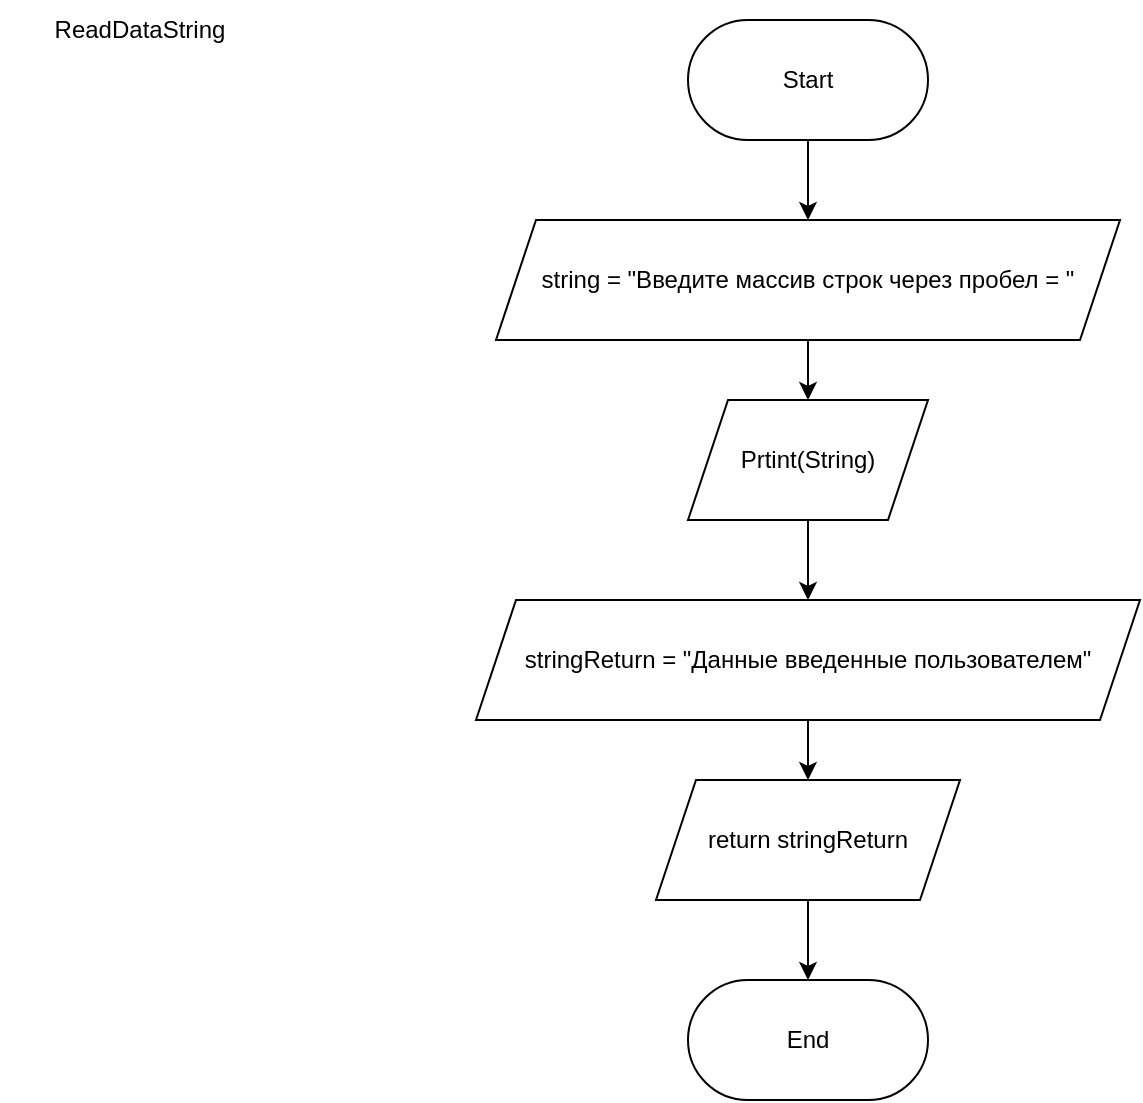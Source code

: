 <mxfile version="20.2.3" type="device" pages="5"><diagram id="2ehubmuyf1yiPcV_wfA7" name="ReadDataString"><mxGraphModel dx="1422" dy="865" grid="1" gridSize="10" guides="1" tooltips="1" connect="1" arrows="1" fold="1" page="1" pageScale="1" pageWidth="827" pageHeight="1169" math="0" shadow="0"><root><mxCell id="0"/><mxCell id="1" parent="0"/><mxCell id="6ZVhEMWPCinedhkWn7bb-5" style="edgeStyle=orthogonalEdgeStyle;rounded=0;orthogonalLoop=1;jettySize=auto;html=1;exitX=0.5;exitY=1;exitDx=0;exitDy=0;entryX=0.5;entryY=0;entryDx=0;entryDy=0;" edge="1" parent="1" source="6ZVhEMWPCinedhkWn7bb-2" target="6ZVhEMWPCinedhkWn7bb-3"><mxGeometry relative="1" as="geometry"/></mxCell><mxCell id="6ZVhEMWPCinedhkWn7bb-2" value="Start" style="rounded=1;whiteSpace=wrap;html=1;arcSize=50;" vertex="1" parent="1"><mxGeometry x="354" y="30" width="120" height="60" as="geometry"/></mxCell><mxCell id="6ZVhEMWPCinedhkWn7bb-7" style="edgeStyle=orthogonalEdgeStyle;rounded=0;orthogonalLoop=1;jettySize=auto;html=1;exitX=0.5;exitY=1;exitDx=0;exitDy=0;entryX=0.5;entryY=0;entryDx=0;entryDy=0;" edge="1" parent="1" source="6ZVhEMWPCinedhkWn7bb-3" target="6ZVhEMWPCinedhkWn7bb-6"><mxGeometry relative="1" as="geometry"/></mxCell><mxCell id="6ZVhEMWPCinedhkWn7bb-3" value="string = &quot;Введите массив строк через пробел = &quot;" style="shape=parallelogram;perimeter=parallelogramPerimeter;whiteSpace=wrap;html=1;fixedSize=1;" vertex="1" parent="1"><mxGeometry x="258" y="130" width="312" height="60" as="geometry"/></mxCell><mxCell id="6ZVhEMWPCinedhkWn7bb-10" style="edgeStyle=orthogonalEdgeStyle;rounded=0;orthogonalLoop=1;jettySize=auto;html=1;exitX=0.5;exitY=1;exitDx=0;exitDy=0;entryX=0.5;entryY=0;entryDx=0;entryDy=0;" edge="1" parent="1" source="6ZVhEMWPCinedhkWn7bb-6" target="6ZVhEMWPCinedhkWn7bb-8"><mxGeometry relative="1" as="geometry"/></mxCell><mxCell id="6ZVhEMWPCinedhkWn7bb-6" value="Prtint(String)" style="shape=parallelogram;perimeter=parallelogramPerimeter;whiteSpace=wrap;html=1;fixedSize=1;" vertex="1" parent="1"><mxGeometry x="354" y="220" width="120" height="60" as="geometry"/></mxCell><mxCell id="6ZVhEMWPCinedhkWn7bb-13" style="edgeStyle=orthogonalEdgeStyle;rounded=0;orthogonalLoop=1;jettySize=auto;html=1;exitX=0.5;exitY=1;exitDx=0;exitDy=0;entryX=0.5;entryY=0;entryDx=0;entryDy=0;" edge="1" parent="1" source="6ZVhEMWPCinedhkWn7bb-8" target="6ZVhEMWPCinedhkWn7bb-11"><mxGeometry relative="1" as="geometry"/></mxCell><mxCell id="6ZVhEMWPCinedhkWn7bb-8" value="stringReturn = &quot;Данные введенные пользователем&quot;" style="shape=parallelogram;perimeter=parallelogramPerimeter;whiteSpace=wrap;html=1;fixedSize=1;" vertex="1" parent="1"><mxGeometry x="248" y="320" width="332" height="60" as="geometry"/></mxCell><mxCell id="6ZVhEMWPCinedhkWn7bb-14" style="edgeStyle=orthogonalEdgeStyle;rounded=0;orthogonalLoop=1;jettySize=auto;html=1;exitX=0.5;exitY=1;exitDx=0;exitDy=0;entryX=0.5;entryY=0;entryDx=0;entryDy=0;" edge="1" parent="1" source="6ZVhEMWPCinedhkWn7bb-11" target="6ZVhEMWPCinedhkWn7bb-12"><mxGeometry relative="1" as="geometry"/></mxCell><mxCell id="6ZVhEMWPCinedhkWn7bb-11" value="return&amp;nbsp;stringReturn" style="shape=parallelogram;perimeter=parallelogramPerimeter;whiteSpace=wrap;html=1;fixedSize=1;" vertex="1" parent="1"><mxGeometry x="338" y="410" width="152" height="60" as="geometry"/></mxCell><mxCell id="6ZVhEMWPCinedhkWn7bb-12" value="End" style="rounded=1;whiteSpace=wrap;html=1;arcSize=50;" vertex="1" parent="1"><mxGeometry x="354" y="510" width="120" height="60" as="geometry"/></mxCell><mxCell id="6ZVhEMWPCinedhkWn7bb-15" value="ReadDataString" style="text;html=1;strokeColor=none;fillColor=none;align=center;verticalAlign=middle;whiteSpace=wrap;rounded=0;" vertex="1" parent="1"><mxGeometry x="10" y="20" width="140" height="30" as="geometry"/></mxCell></root></mxGraphModel></diagram><diagram id="ZYxppBRlNV2jDNwRQQuW" name="ReadDataNumber"><mxGraphModel dx="1422" dy="865" grid="1" gridSize="10" guides="1" tooltips="1" connect="1" arrows="1" fold="1" page="1" pageScale="1" pageWidth="827" pageHeight="1169" math="0" shadow="0"><root><mxCell id="0"/><mxCell id="1" parent="0"/><mxCell id="2V6xYMRZ4DfpL1H70s2Z-1" style="edgeStyle=orthogonalEdgeStyle;rounded=0;orthogonalLoop=1;jettySize=auto;html=1;exitX=0.5;exitY=1;exitDx=0;exitDy=0;entryX=0.5;entryY=0;entryDx=0;entryDy=0;" edge="1" parent="1" source="2V6xYMRZ4DfpL1H70s2Z-2" target="2V6xYMRZ4DfpL1H70s2Z-4"><mxGeometry relative="1" as="geometry"/></mxCell><mxCell id="2V6xYMRZ4DfpL1H70s2Z-2" value="Start" style="rounded=1;whiteSpace=wrap;html=1;arcSize=50;" vertex="1" parent="1"><mxGeometry x="354" y="30" width="120" height="60" as="geometry"/></mxCell><mxCell id="2V6xYMRZ4DfpL1H70s2Z-3" style="edgeStyle=orthogonalEdgeStyle;rounded=0;orthogonalLoop=1;jettySize=auto;html=1;exitX=0.5;exitY=1;exitDx=0;exitDy=0;entryX=0.5;entryY=0;entryDx=0;entryDy=0;" edge="1" parent="1" source="2V6xYMRZ4DfpL1H70s2Z-4" target="2V6xYMRZ4DfpL1H70s2Z-6"><mxGeometry relative="1" as="geometry"/></mxCell><mxCell id="2V6xYMRZ4DfpL1H70s2Z-4" value="string = &quot;Введите количество символов в подстроке = &quot;" style="shape=parallelogram;perimeter=parallelogramPerimeter;whiteSpace=wrap;html=1;fixedSize=1;" vertex="1" parent="1"><mxGeometry x="228" y="130" width="372" height="60" as="geometry"/></mxCell><mxCell id="2V6xYMRZ4DfpL1H70s2Z-5" style="edgeStyle=orthogonalEdgeStyle;rounded=0;orthogonalLoop=1;jettySize=auto;html=1;exitX=0.5;exitY=1;exitDx=0;exitDy=0;entryX=0.5;entryY=0;entryDx=0;entryDy=0;" edge="1" parent="1" source="2V6xYMRZ4DfpL1H70s2Z-6" target="2V6xYMRZ4DfpL1H70s2Z-8"><mxGeometry relative="1" as="geometry"/></mxCell><mxCell id="2V6xYMRZ4DfpL1H70s2Z-6" value="Prtint(String)" style="shape=parallelogram;perimeter=parallelogramPerimeter;whiteSpace=wrap;html=1;fixedSize=1;" vertex="1" parent="1"><mxGeometry x="354" y="220" width="120" height="60" as="geometry"/></mxCell><mxCell id="EXwNQh9Dn9fyaEB69pfT-2" style="edgeStyle=orthogonalEdgeStyle;rounded=0;orthogonalLoop=1;jettySize=auto;html=1;exitX=0.5;exitY=1;exitDx=0;exitDy=0;entryX=0.5;entryY=0;entryDx=0;entryDy=0;" edge="1" parent="1" source="2V6xYMRZ4DfpL1H70s2Z-8" target="EXwNQh9Dn9fyaEB69pfT-1"><mxGeometry relative="1" as="geometry"/></mxCell><mxCell id="2V6xYMRZ4DfpL1H70s2Z-8" value="number&amp;nbsp;= &quot;Данные введенные пользователем&quot;" style="shape=parallelogram;perimeter=parallelogramPerimeter;whiteSpace=wrap;html=1;fixedSize=1;" vertex="1" parent="1"><mxGeometry x="248" y="320" width="332" height="60" as="geometry"/></mxCell><mxCell id="2V6xYMRZ4DfpL1H70s2Z-9" style="edgeStyle=orthogonalEdgeStyle;rounded=0;orthogonalLoop=1;jettySize=auto;html=1;exitX=0.5;exitY=1;exitDx=0;exitDy=0;entryX=0.5;entryY=0;entryDx=0;entryDy=0;" edge="1" parent="1" source="2V6xYMRZ4DfpL1H70s2Z-10" target="2V6xYMRZ4DfpL1H70s2Z-11"><mxGeometry relative="1" as="geometry"/></mxCell><mxCell id="2V6xYMRZ4DfpL1H70s2Z-10" value="return number" style="shape=parallelogram;perimeter=parallelogramPerimeter;whiteSpace=wrap;html=1;fixedSize=1;" vertex="1" parent="1"><mxGeometry x="354" y="530" width="120" height="60" as="geometry"/></mxCell><mxCell id="2V6xYMRZ4DfpL1H70s2Z-11" value="End" style="rounded=1;whiteSpace=wrap;html=1;arcSize=50;" vertex="1" parent="1"><mxGeometry x="354" y="630" width="120" height="60" as="geometry"/></mxCell><mxCell id="2V6xYMRZ4DfpL1H70s2Z-12" value="ReadDataNumber" style="text;html=1;strokeColor=none;fillColor=none;align=center;verticalAlign=middle;whiteSpace=wrap;rounded=0;" vertex="1" parent="1"><mxGeometry x="10" y="20" width="140" height="30" as="geometry"/></mxCell><mxCell id="EXwNQh9Dn9fyaEB69pfT-3" style="edgeStyle=orthogonalEdgeStyle;rounded=0;orthogonalLoop=1;jettySize=auto;html=1;exitX=0.5;exitY=1;exitDx=0;exitDy=0;entryX=0.5;entryY=0;entryDx=0;entryDy=0;" edge="1" parent="1" source="EXwNQh9Dn9fyaEB69pfT-1" target="2V6xYMRZ4DfpL1H70s2Z-10"><mxGeometry relative="1" as="geometry"/></mxCell><mxCell id="EXwNQh9Dn9fyaEB69pfT-1" value="number = принятая строка переводится в число (int.Parse)" style="rounded=0;whiteSpace=wrap;html=1;" vertex="1" parent="1"><mxGeometry x="238" y="420" width="352" height="60" as="geometry"/></mxCell></root></mxGraphModel></diagram><diagram id="Cr9dTnis6vCwBcCzPnm7" name="SortArrayMaxThreeSymbols"><mxGraphModel dx="1422" dy="865" grid="1" gridSize="10" guides="1" tooltips="1" connect="1" arrows="1" fold="1" page="1" pageScale="1" pageWidth="827" pageHeight="1169" math="0" shadow="0"><root><mxCell id="0"/><mxCell id="1" parent="0"/><mxCell id="qRvy6d9sxB0YukYY9PgO-1" value="SortArrayMaxCountSymbols" style="text;html=1;strokeColor=none;fillColor=none;align=center;verticalAlign=middle;whiteSpace=wrap;rounded=0;" vertex="1" parent="1"><mxGeometry x="20" y="10" width="190" height="30" as="geometry"/></mxCell><mxCell id="qRvy6d9sxB0YukYY9PgO-4" style="edgeStyle=orthogonalEdgeStyle;rounded=0;orthogonalLoop=1;jettySize=auto;html=1;exitX=0.5;exitY=1;exitDx=0;exitDy=0;entryX=0.5;entryY=0;entryDx=0;entryDy=0;" edge="1" parent="1" source="qRvy6d9sxB0YukYY9PgO-2" target="qRvy6d9sxB0YukYY9PgO-3"><mxGeometry relative="1" as="geometry"/></mxCell><mxCell id="qRvy6d9sxB0YukYY9PgO-2" value="Start" style="rounded=1;whiteSpace=wrap;html=1;arcSize=50;" vertex="1" parent="1"><mxGeometry x="354" y="30" width="120" height="60" as="geometry"/></mxCell><mxCell id="qRvy6d9sxB0YukYY9PgO-6" style="edgeStyle=orthogonalEdgeStyle;rounded=0;orthogonalLoop=1;jettySize=auto;html=1;exitX=0.5;exitY=1;exitDx=0;exitDy=0;entryX=0.5;entryY=0;entryDx=0;entryDy=0;" edge="1" parent="1" source="qRvy6d9sxB0YukYY9PgO-3" target="qRvy6d9sxB0YukYY9PgO-5"><mxGeometry relative="1" as="geometry"/></mxCell><mxCell id="qRvy6d9sxB0YukYY9PgO-3" value="array = массив строк&lt;br&gt;substringNumber = количество символов в подстроках" style="shape=parallelogram;perimeter=parallelogramPerimeter;whiteSpace=wrap;html=1;fixedSize=1;" vertex="1" parent="1"><mxGeometry x="238" y="120" width="352" height="60" as="geometry"/></mxCell><mxCell id="qRvy6d9sxB0YukYY9PgO-8" style="edgeStyle=orthogonalEdgeStyle;rounded=0;orthogonalLoop=1;jettySize=auto;html=1;exitX=0.5;exitY=1;exitDx=0;exitDy=0;entryX=0.5;entryY=0;entryDx=0;entryDy=0;" edge="1" parent="1" source="qRvy6d9sxB0YukYY9PgO-5" target="qRvy6d9sxB0YukYY9PgO-7"><mxGeometry relative="1" as="geometry"/></mxCell><mxCell id="qRvy6d9sxB0YukYY9PgO-5" value="count = 0&lt;br&gt;sortedArray = array.Length" style="rounded=0;whiteSpace=wrap;html=1;" vertex="1" parent="1"><mxGeometry x="328" y="210" width="172" height="60" as="geometry"/></mxCell><mxCell id="qRvy6d9sxB0YukYY9PgO-11" style="edgeStyle=orthogonalEdgeStyle;rounded=0;orthogonalLoop=1;jettySize=auto;html=1;exitX=0.5;exitY=1;exitDx=0;exitDy=0;entryX=0.5;entryY=0;entryDx=0;entryDy=0;" edge="1" parent="1" source="qRvy6d9sxB0YukYY9PgO-7" target="qRvy6d9sxB0YukYY9PgO-9"><mxGeometry relative="1" as="geometry"/></mxCell><mxCell id="qRvy6d9sxB0YukYY9PgO-21" style="edgeStyle=orthogonalEdgeStyle;rounded=0;orthogonalLoop=1;jettySize=auto;html=1;exitX=1;exitY=0.5;exitDx=0;exitDy=0;entryX=0.5;entryY=0;entryDx=0;entryDy=0;" edge="1" parent="1" source="qRvy6d9sxB0YukYY9PgO-7" target="qRvy6d9sxB0YukYY9PgO-20"><mxGeometry relative="1" as="geometry"><Array as="points"><mxPoint x="578" y="360"/><mxPoint x="578" y="670"/><mxPoint x="414" y="670"/></Array></mxGeometry></mxCell><mxCell id="qRvy6d9sxB0YukYY9PgO-7" value="Это не последний элемент массива array?" style="rhombus;whiteSpace=wrap;html=1;" vertex="1" parent="1"><mxGeometry x="270" y="300" width="288" height="120" as="geometry"/></mxCell><mxCell id="qRvy6d9sxB0YukYY9PgO-13" style="edgeStyle=orthogonalEdgeStyle;rounded=0;orthogonalLoop=1;jettySize=auto;html=1;exitX=0.5;exitY=1;exitDx=0;exitDy=0;entryX=0.5;entryY=0;entryDx=0;entryDy=0;" edge="1" parent="1" source="qRvy6d9sxB0YukYY9PgO-9" target="qRvy6d9sxB0YukYY9PgO-12"><mxGeometry relative="1" as="geometry"/></mxCell><mxCell id="qRvy6d9sxB0YukYY9PgO-15" style="edgeStyle=orthogonalEdgeStyle;rounded=0;orthogonalLoop=1;jettySize=auto;html=1;exitX=0;exitY=0.5;exitDx=0;exitDy=0;entryX=0;entryY=0.5;entryDx=0;entryDy=0;" edge="1" parent="1" source="qRvy6d9sxB0YukYY9PgO-9" target="qRvy6d9sxB0YukYY9PgO-7"><mxGeometry relative="1" as="geometry"/></mxCell><mxCell id="qRvy6d9sxB0YukYY9PgO-9" value="array[i] &amp;lt;= substringNumber?" style="rhombus;whiteSpace=wrap;html=1;" vertex="1" parent="1"><mxGeometry x="311" y="470" width="206" height="80" as="geometry"/></mxCell><mxCell id="qRvy6d9sxB0YukYY9PgO-14" style="edgeStyle=orthogonalEdgeStyle;rounded=0;orthogonalLoop=1;jettySize=auto;html=1;exitX=0;exitY=0.5;exitDx=0;exitDy=0;entryX=0;entryY=0.5;entryDx=0;entryDy=0;" edge="1" parent="1" source="qRvy6d9sxB0YukYY9PgO-12" target="qRvy6d9sxB0YukYY9PgO-7"><mxGeometry relative="1" as="geometry"/></mxCell><mxCell id="qRvy6d9sxB0YukYY9PgO-12" value="sortedArray[count] = array[i]&lt;br&gt;count = count + 1" style="rounded=0;whiteSpace=wrap;html=1;" vertex="1" parent="1"><mxGeometry x="288" y="585" width="252" height="60" as="geometry"/></mxCell><mxCell id="qRvy6d9sxB0YukYY9PgO-16" value="NO" style="text;html=1;align=center;verticalAlign=middle;resizable=0;points=[];autosize=1;strokeColor=none;fillColor=none;" vertex="1" parent="1"><mxGeometry x="260" y="475" width="40" height="30" as="geometry"/></mxCell><mxCell id="qRvy6d9sxB0YukYY9PgO-17" value="YES" style="text;html=1;align=center;verticalAlign=middle;resizable=0;points=[];autosize=1;strokeColor=none;fillColor=none;" vertex="1" parent="1"><mxGeometry x="420" y="550" width="50" height="30" as="geometry"/></mxCell><mxCell id="qRvy6d9sxB0YukYY9PgO-18" value="YES" style="text;html=1;align=center;verticalAlign=middle;resizable=0;points=[];autosize=1;strokeColor=none;fillColor=none;" vertex="1" parent="1"><mxGeometry x="424" y="430" width="50" height="30" as="geometry"/></mxCell><mxCell id="qRvy6d9sxB0YukYY9PgO-19" value="NO" style="text;html=1;align=center;verticalAlign=middle;resizable=0;points=[];autosize=1;strokeColor=none;fillColor=none;" vertex="1" parent="1"><mxGeometry x="558" y="320" width="40" height="30" as="geometry"/></mxCell><mxCell id="qRvy6d9sxB0YukYY9PgO-23" style="edgeStyle=orthogonalEdgeStyle;rounded=0;orthogonalLoop=1;jettySize=auto;html=1;exitX=0.5;exitY=1;exitDx=0;exitDy=0;entryX=0.5;entryY=0;entryDx=0;entryDy=0;" edge="1" parent="1" source="qRvy6d9sxB0YukYY9PgO-20" target="qRvy6d9sxB0YukYY9PgO-22"><mxGeometry relative="1" as="geometry"/></mxCell><mxCell id="qRvy6d9sxB0YukYY9PgO-20" value="return (sortedArray, count)" style="shape=parallelogram;perimeter=parallelogramPerimeter;whiteSpace=wrap;html=1;fixedSize=1;" vertex="1" parent="1"><mxGeometry x="318" y="700" width="192" height="60" as="geometry"/></mxCell><mxCell id="qRvy6d9sxB0YukYY9PgO-22" value="End" style="rounded=1;whiteSpace=wrap;html=1;arcSize=50;" vertex="1" parent="1"><mxGeometry x="354" y="800" width="120" height="60" as="geometry"/></mxCell></root></mxGraphModel></diagram><diagram id="qd4rDRK7zdBgo-ZaixZk" name="CreateFinalArray"><mxGraphModel dx="1422" dy="865" grid="1" gridSize="10" guides="1" tooltips="1" connect="1" arrows="1" fold="1" page="1" pageScale="1" pageWidth="827" pageHeight="1169" math="0" shadow="0"><root><mxCell id="0"/><mxCell id="1" parent="0"/><mxCell id="KoW4ll6V-y8TP5X_vKzO-1" value="CreateFinalArray" style="text;html=1;align=center;verticalAlign=middle;resizable=0;points=[];autosize=1;strokeColor=none;fillColor=none;" vertex="1" parent="1"><mxGeometry x="20" y="20" width="110" height="30" as="geometry"/></mxCell><mxCell id="rAmYgy4V3zFBU90nYASy-1" style="edgeStyle=orthogonalEdgeStyle;rounded=0;orthogonalLoop=1;jettySize=auto;html=1;exitX=0.5;exitY=1;exitDx=0;exitDy=0;entryX=0.5;entryY=0;entryDx=0;entryDy=0;" edge="1" parent="1" source="rAmYgy4V3zFBU90nYASy-2" target="rAmYgy4V3zFBU90nYASy-4"><mxGeometry relative="1" as="geometry"/></mxCell><mxCell id="rAmYgy4V3zFBU90nYASy-2" value="Start" style="rounded=1;whiteSpace=wrap;html=1;arcSize=50;" vertex="1" parent="1"><mxGeometry x="354" y="30" width="120" height="60" as="geometry"/></mxCell><mxCell id="rAmYgy4V3zFBU90nYASy-3" style="edgeStyle=orthogonalEdgeStyle;rounded=0;orthogonalLoop=1;jettySize=auto;html=1;exitX=0.5;exitY=1;exitDx=0;exitDy=0;entryX=0.5;entryY=0;entryDx=0;entryDy=0;" edge="1" parent="1" source="rAmYgy4V3zFBU90nYASy-4" target="rAmYgy4V3zFBU90nYASy-6"><mxGeometry relative="1" as="geometry"/></mxCell><mxCell id="rAmYgy4V3zFBU90nYASy-4" value="array = массив строк&lt;br&gt;index = количество элементов массива" style="shape=parallelogram;perimeter=parallelogramPerimeter;whiteSpace=wrap;html=1;fixedSize=1;" vertex="1" parent="1"><mxGeometry x="238" y="120" width="352" height="60" as="geometry"/></mxCell><mxCell id="rAmYgy4V3zFBU90nYASy-5" style="edgeStyle=orthogonalEdgeStyle;rounded=0;orthogonalLoop=1;jettySize=auto;html=1;exitX=0.5;exitY=1;exitDx=0;exitDy=0;entryX=0.5;entryY=0;entryDx=0;entryDy=0;" edge="1" parent="1" source="rAmYgy4V3zFBU90nYASy-6" target="rAmYgy4V3zFBU90nYASy-9"><mxGeometry relative="1" as="geometry"/></mxCell><mxCell id="rAmYgy4V3zFBU90nYASy-6" value="count = 0&lt;br&gt;finalArray = index" style="rounded=0;whiteSpace=wrap;html=1;" vertex="1" parent="1"><mxGeometry x="328" y="210" width="172" height="60" as="geometry"/></mxCell><mxCell id="rAmYgy4V3zFBU90nYASy-7" style="edgeStyle=orthogonalEdgeStyle;rounded=0;orthogonalLoop=1;jettySize=auto;html=1;exitX=0.5;exitY=1;exitDx=0;exitDy=0;entryX=0.5;entryY=0;entryDx=0;entryDy=0;" edge="1" parent="1" source="rAmYgy4V3zFBU90nYASy-9" target="rAmYgy4V3zFBU90nYASy-12"><mxGeometry relative="1" as="geometry"/></mxCell><mxCell id="rAmYgy4V3zFBU90nYASy-8" style="edgeStyle=orthogonalEdgeStyle;rounded=0;orthogonalLoop=1;jettySize=auto;html=1;exitX=1;exitY=0.5;exitDx=0;exitDy=0;entryX=0.5;entryY=0;entryDx=0;entryDy=0;" edge="1" parent="1" source="rAmYgy4V3zFBU90nYASy-9" target="rAmYgy4V3zFBU90nYASy-20"><mxGeometry relative="1" as="geometry"><Array as="points"><mxPoint x="578" y="360"/><mxPoint x="578" y="670"/><mxPoint x="414" y="670"/></Array></mxGeometry></mxCell><mxCell id="rAmYgy4V3zFBU90nYASy-9" value="Это не последний элемент массива array?" style="rhombus;whiteSpace=wrap;html=1;" vertex="1" parent="1"><mxGeometry x="270" y="300" width="288" height="120" as="geometry"/></mxCell><mxCell id="rAmYgy4V3zFBU90nYASy-10" style="edgeStyle=orthogonalEdgeStyle;rounded=0;orthogonalLoop=1;jettySize=auto;html=1;exitX=0.5;exitY=1;exitDx=0;exitDy=0;entryX=0.5;entryY=0;entryDx=0;entryDy=0;" edge="1" parent="1" source="rAmYgy4V3zFBU90nYASy-12" target="rAmYgy4V3zFBU90nYASy-14"><mxGeometry relative="1" as="geometry"/></mxCell><mxCell id="rAmYgy4V3zFBU90nYASy-11" style="edgeStyle=orthogonalEdgeStyle;rounded=0;orthogonalLoop=1;jettySize=auto;html=1;exitX=0;exitY=0.5;exitDx=0;exitDy=0;entryX=0;entryY=0.5;entryDx=0;entryDy=0;" edge="1" parent="1" source="rAmYgy4V3zFBU90nYASy-12" target="rAmYgy4V3zFBU90nYASy-9"><mxGeometry relative="1" as="geometry"/></mxCell><mxCell id="rAmYgy4V3zFBU90nYASy-12" value="array[i] != null?" style="rhombus;whiteSpace=wrap;html=1;" vertex="1" parent="1"><mxGeometry x="311" y="470" width="206" height="80" as="geometry"/></mxCell><mxCell id="rAmYgy4V3zFBU90nYASy-13" style="edgeStyle=orthogonalEdgeStyle;rounded=0;orthogonalLoop=1;jettySize=auto;html=1;exitX=0;exitY=0.5;exitDx=0;exitDy=0;entryX=0;entryY=0.5;entryDx=0;entryDy=0;" edge="1" parent="1" source="rAmYgy4V3zFBU90nYASy-14" target="rAmYgy4V3zFBU90nYASy-9"><mxGeometry relative="1" as="geometry"/></mxCell><mxCell id="rAmYgy4V3zFBU90nYASy-14" value="finalArray[count] = array[i]&lt;br&gt;count = count + 1" style="rounded=0;whiteSpace=wrap;html=1;" vertex="1" parent="1"><mxGeometry x="288" y="585" width="252" height="60" as="geometry"/></mxCell><mxCell id="rAmYgy4V3zFBU90nYASy-15" value="NO" style="text;html=1;align=center;verticalAlign=middle;resizable=0;points=[];autosize=1;strokeColor=none;fillColor=none;" vertex="1" parent="1"><mxGeometry x="260" y="475" width="40" height="30" as="geometry"/></mxCell><mxCell id="rAmYgy4V3zFBU90nYASy-16" value="YES" style="text;html=1;align=center;verticalAlign=middle;resizable=0;points=[];autosize=1;strokeColor=none;fillColor=none;" vertex="1" parent="1"><mxGeometry x="420" y="550" width="50" height="30" as="geometry"/></mxCell><mxCell id="rAmYgy4V3zFBU90nYASy-17" value="YES" style="text;html=1;align=center;verticalAlign=middle;resizable=0;points=[];autosize=1;strokeColor=none;fillColor=none;" vertex="1" parent="1"><mxGeometry x="424" y="430" width="50" height="30" as="geometry"/></mxCell><mxCell id="rAmYgy4V3zFBU90nYASy-18" value="NO" style="text;html=1;align=center;verticalAlign=middle;resizable=0;points=[];autosize=1;strokeColor=none;fillColor=none;" vertex="1" parent="1"><mxGeometry x="558" y="320" width="40" height="30" as="geometry"/></mxCell><mxCell id="rAmYgy4V3zFBU90nYASy-19" style="edgeStyle=orthogonalEdgeStyle;rounded=0;orthogonalLoop=1;jettySize=auto;html=1;exitX=0.5;exitY=1;exitDx=0;exitDy=0;entryX=0.5;entryY=0;entryDx=0;entryDy=0;" edge="1" parent="1" source="rAmYgy4V3zFBU90nYASy-20" target="rAmYgy4V3zFBU90nYASy-21"><mxGeometry relative="1" as="geometry"/></mxCell><mxCell id="rAmYgy4V3zFBU90nYASy-20" value="return finalArray" style="shape=parallelogram;perimeter=parallelogramPerimeter;whiteSpace=wrap;html=1;fixedSize=1;" vertex="1" parent="1"><mxGeometry x="348" y="700" width="132" height="60" as="geometry"/></mxCell><mxCell id="rAmYgy4V3zFBU90nYASy-21" value="End" style="rounded=1;whiteSpace=wrap;html=1;arcSize=50;" vertex="1" parent="1"><mxGeometry x="354" y="800" width="120" height="60" as="geometry"/></mxCell></root></mxGraphModel></diagram><diagram id="hCP8-iQA8SeV0iP-a77b" name="PrintArray"><mxGraphModel dx="1422" dy="865" grid="1" gridSize="10" guides="1" tooltips="1" connect="1" arrows="1" fold="1" page="1" pageScale="1" pageWidth="827" pageHeight="1169" math="0" shadow="0"><root><mxCell id="0"/><mxCell id="1" parent="0"/><mxCell id="MtbD2wX8WFk5q7Hh_ZQE-1" value="PrintArray" style="text;html=1;align=center;verticalAlign=middle;resizable=0;points=[];autosize=1;strokeColor=none;fillColor=none;" vertex="1" parent="1"><mxGeometry x="20" y="20" width="80" height="30" as="geometry"/></mxCell><mxCell id="MtbD2wX8WFk5q7Hh_ZQE-10" style="edgeStyle=orthogonalEdgeStyle;rounded=0;orthogonalLoop=1;jettySize=auto;html=1;exitX=0.5;exitY=1;exitDx=0;exitDy=0;" edge="1" parent="1" source="MtbD2wX8WFk5q7Hh_ZQE-2" target="MtbD2wX8WFk5q7Hh_ZQE-3"><mxGeometry relative="1" as="geometry"/></mxCell><mxCell id="MtbD2wX8WFk5q7Hh_ZQE-2" value="Start" style="rounded=1;whiteSpace=wrap;html=1;arcSize=50;" vertex="1" parent="1"><mxGeometry x="354" y="40" width="120" height="60" as="geometry"/></mxCell><mxCell id="MtbD2wX8WFk5q7Hh_ZQE-11" style="edgeStyle=orthogonalEdgeStyle;rounded=0;orthogonalLoop=1;jettySize=auto;html=1;exitX=0.5;exitY=1;exitDx=0;exitDy=0;entryX=0.5;entryY=0;entryDx=0;entryDy=0;" edge="1" parent="1" source="MtbD2wX8WFk5q7Hh_ZQE-3" target="MtbD2wX8WFk5q7Hh_ZQE-4"><mxGeometry relative="1" as="geometry"/></mxCell><mxCell id="MtbD2wX8WFk5q7Hh_ZQE-3" value="array = &quot;Массив строк&quot;" style="shape=parallelogram;perimeter=parallelogramPerimeter;whiteSpace=wrap;html=1;fixedSize=1;" vertex="1" parent="1"><mxGeometry x="308" y="120" width="212" height="60" as="geometry"/></mxCell><mxCell id="MtbD2wX8WFk5q7Hh_ZQE-12" style="edgeStyle=orthogonalEdgeStyle;rounded=0;orthogonalLoop=1;jettySize=auto;html=1;exitX=0.5;exitY=1;exitDx=0;exitDy=0;entryX=0.5;entryY=0;entryDx=0;entryDy=0;" edge="1" parent="1" source="MtbD2wX8WFk5q7Hh_ZQE-4" target="MtbD2wX8WFk5q7Hh_ZQE-5"><mxGeometry relative="1" as="geometry"/></mxCell><mxCell id="MtbD2wX8WFk5q7Hh_ZQE-4" value="Print(&quot;[&quot;)" style="shape=parallelogram;perimeter=parallelogramPerimeter;whiteSpace=wrap;html=1;fixedSize=1;" vertex="1" parent="1"><mxGeometry x="354" y="200" width="120" height="60" as="geometry"/></mxCell><mxCell id="MtbD2wX8WFk5q7Hh_ZQE-13" style="edgeStyle=orthogonalEdgeStyle;rounded=0;orthogonalLoop=1;jettySize=auto;html=1;exitX=0.5;exitY=1;exitDx=0;exitDy=0;entryX=0.5;entryY=0;entryDx=0;entryDy=0;" edge="1" parent="1" source="MtbD2wX8WFk5q7Hh_ZQE-5" target="MtbD2wX8WFk5q7Hh_ZQE-6"><mxGeometry relative="1" as="geometry"/></mxCell><mxCell id="MtbD2wX8WFk5q7Hh_ZQE-19" style="edgeStyle=orthogonalEdgeStyle;rounded=0;orthogonalLoop=1;jettySize=auto;html=1;exitX=1;exitY=0.5;exitDx=0;exitDy=0;entryX=0.5;entryY=0;entryDx=0;entryDy=0;" edge="1" parent="1" source="MtbD2wX8WFk5q7Hh_ZQE-5" target="MtbD2wX8WFk5q7Hh_ZQE-7"><mxGeometry relative="1" as="geometry"><Array as="points"><mxPoint x="620" y="330"/><mxPoint x="620" y="480"/><mxPoint x="414" y="480"/></Array></mxGeometry></mxCell><mxCell id="MtbD2wX8WFk5q7Hh_ZQE-5" value="Это не предоследний элемент массива stringArray?" style="rhombus;whiteSpace=wrap;html=1;" vertex="1" parent="1"><mxGeometry x="218" y="290" width="392" height="80" as="geometry"/></mxCell><mxCell id="MtbD2wX8WFk5q7Hh_ZQE-20" style="edgeStyle=orthogonalEdgeStyle;rounded=0;orthogonalLoop=1;jettySize=auto;html=1;exitX=0;exitY=0.5;exitDx=0;exitDy=0;entryX=0;entryY=0.5;entryDx=0;entryDy=0;" edge="1" parent="1" source="MtbD2wX8WFk5q7Hh_ZQE-6" target="MtbD2wX8WFk5q7Hh_ZQE-5"><mxGeometry relative="1" as="geometry"><Array as="points"><mxPoint x="190" y="430"/><mxPoint x="190" y="330"/></Array></mxGeometry></mxCell><mxCell id="MtbD2wX8WFk5q7Hh_ZQE-6" value="Print(array[i] + &quot;, &quot;)" style="shape=parallelogram;perimeter=parallelogramPerimeter;whiteSpace=wrap;html=1;fixedSize=1;" vertex="1" parent="1"><mxGeometry x="338" y="400" width="152" height="60" as="geometry"/></mxCell><mxCell id="MtbD2wX8WFk5q7Hh_ZQE-16" style="edgeStyle=orthogonalEdgeStyle;rounded=0;orthogonalLoop=1;jettySize=auto;html=1;exitX=0.5;exitY=1;exitDx=0;exitDy=0;" edge="1" parent="1" source="MtbD2wX8WFk5q7Hh_ZQE-7" target="MtbD2wX8WFk5q7Hh_ZQE-9"><mxGeometry relative="1" as="geometry"/></mxCell><mxCell id="MtbD2wX8WFk5q7Hh_ZQE-7" value="Print(array[array.Length -1] + &quot;]&quot;)" style="shape=parallelogram;perimeter=parallelogramPerimeter;whiteSpace=wrap;html=1;fixedSize=1;" vertex="1" parent="1"><mxGeometry x="298" y="520" width="232" height="60" as="geometry"/></mxCell><mxCell id="MtbD2wX8WFk5q7Hh_ZQE-9" value="End" style="rounded=1;whiteSpace=wrap;html=1;arcSize=50;" vertex="1" parent="1"><mxGeometry x="354" y="615" width="120" height="60" as="geometry"/></mxCell><mxCell id="MtbD2wX8WFk5q7Hh_ZQE-17" value="YES" style="text;html=1;align=center;verticalAlign=middle;resizable=0;points=[];autosize=1;strokeColor=none;fillColor=none;" vertex="1" parent="1"><mxGeometry x="435" y="365" width="50" height="30" as="geometry"/></mxCell><mxCell id="MtbD2wX8WFk5q7Hh_ZQE-18" value="NO" style="text;html=1;align=center;verticalAlign=middle;resizable=0;points=[];autosize=1;strokeColor=none;fillColor=none;" vertex="1" parent="1"><mxGeometry x="600" y="285" width="40" height="30" as="geometry"/></mxCell></root></mxGraphModel></diagram></mxfile>